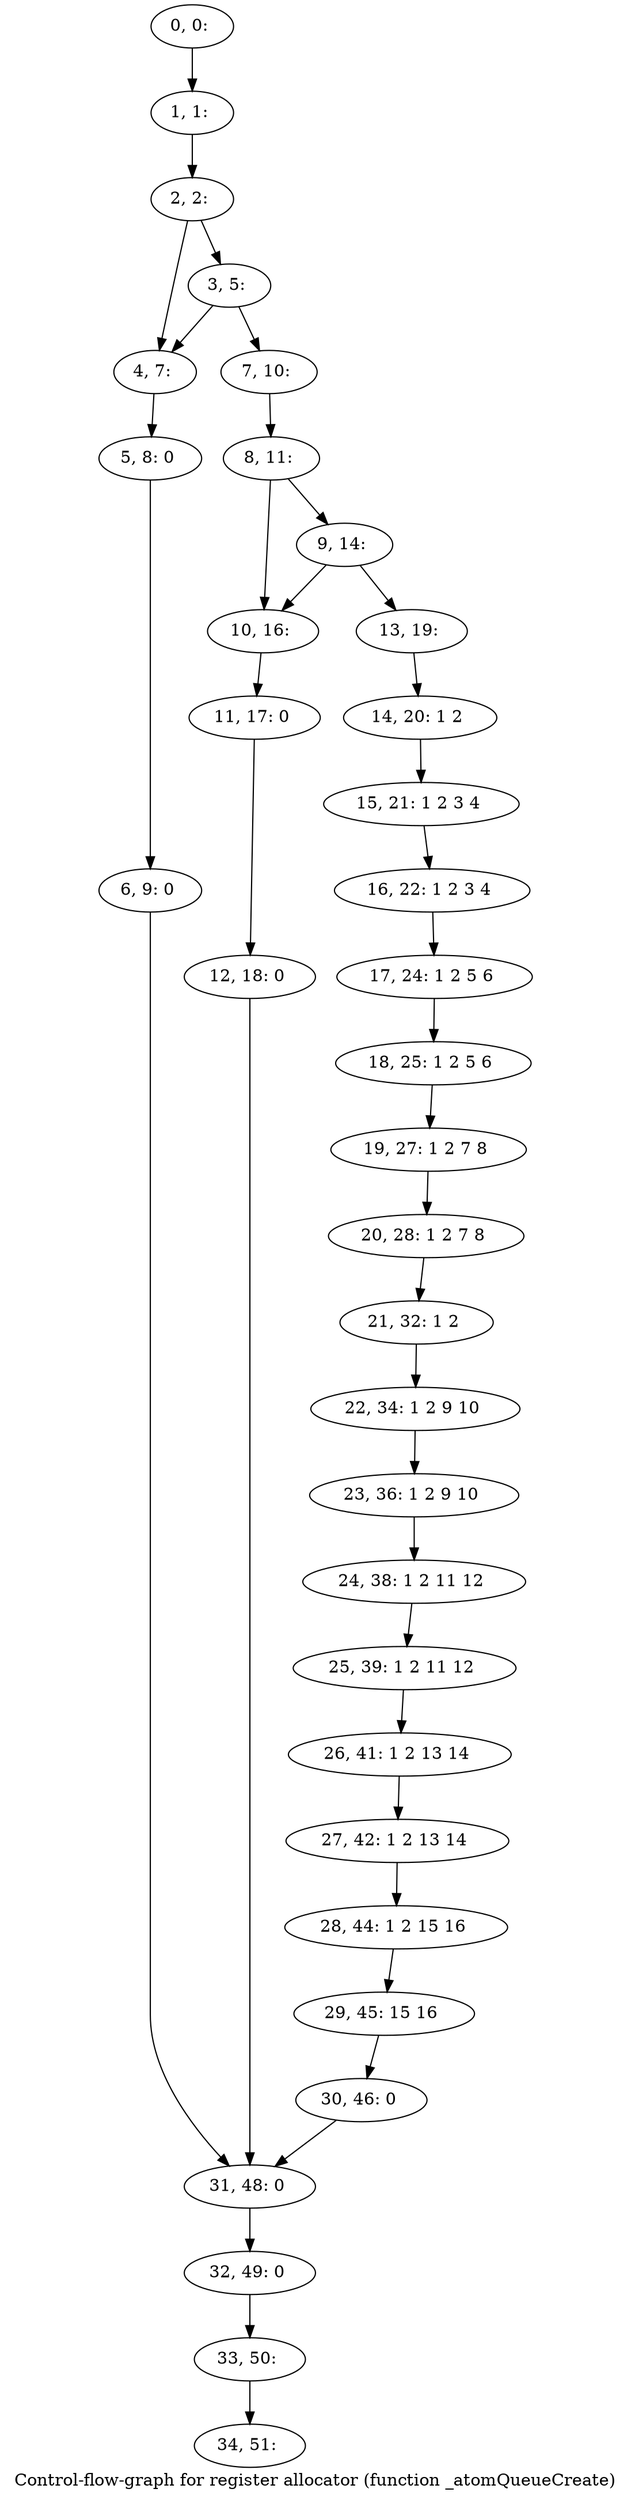 digraph G {
graph [label="Control-flow-graph for register allocator (function _atomQueueCreate)"]
0[label="0, 0: "];
1[label="1, 1: "];
2[label="2, 2: "];
3[label="3, 5: "];
4[label="4, 7: "];
5[label="5, 8: 0 "];
6[label="6, 9: 0 "];
7[label="7, 10: "];
8[label="8, 11: "];
9[label="9, 14: "];
10[label="10, 16: "];
11[label="11, 17: 0 "];
12[label="12, 18: 0 "];
13[label="13, 19: "];
14[label="14, 20: 1 2 "];
15[label="15, 21: 1 2 3 4 "];
16[label="16, 22: 1 2 3 4 "];
17[label="17, 24: 1 2 5 6 "];
18[label="18, 25: 1 2 5 6 "];
19[label="19, 27: 1 2 7 8 "];
20[label="20, 28: 1 2 7 8 "];
21[label="21, 32: 1 2 "];
22[label="22, 34: 1 2 9 10 "];
23[label="23, 36: 1 2 9 10 "];
24[label="24, 38: 1 2 11 12 "];
25[label="25, 39: 1 2 11 12 "];
26[label="26, 41: 1 2 13 14 "];
27[label="27, 42: 1 2 13 14 "];
28[label="28, 44: 1 2 15 16 "];
29[label="29, 45: 15 16 "];
30[label="30, 46: 0 "];
31[label="31, 48: 0 "];
32[label="32, 49: 0 "];
33[label="33, 50: "];
34[label="34, 51: "];
0->1 ;
1->2 ;
2->3 ;
2->4 ;
3->4 ;
3->7 ;
4->5 ;
5->6 ;
6->31 ;
7->8 ;
8->9 ;
8->10 ;
9->10 ;
9->13 ;
10->11 ;
11->12 ;
12->31 ;
13->14 ;
14->15 ;
15->16 ;
16->17 ;
17->18 ;
18->19 ;
19->20 ;
20->21 ;
21->22 ;
22->23 ;
23->24 ;
24->25 ;
25->26 ;
26->27 ;
27->28 ;
28->29 ;
29->30 ;
30->31 ;
31->32 ;
32->33 ;
33->34 ;
}
